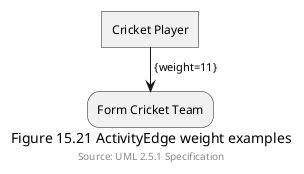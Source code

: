 @startuml
:Cricket Player]
-> {weight=11};
:Form Cricket Team;

caption Figure 15.21 ActivityEdge weight examples
footer Source: UML 2.5.1 Specification
@enduml